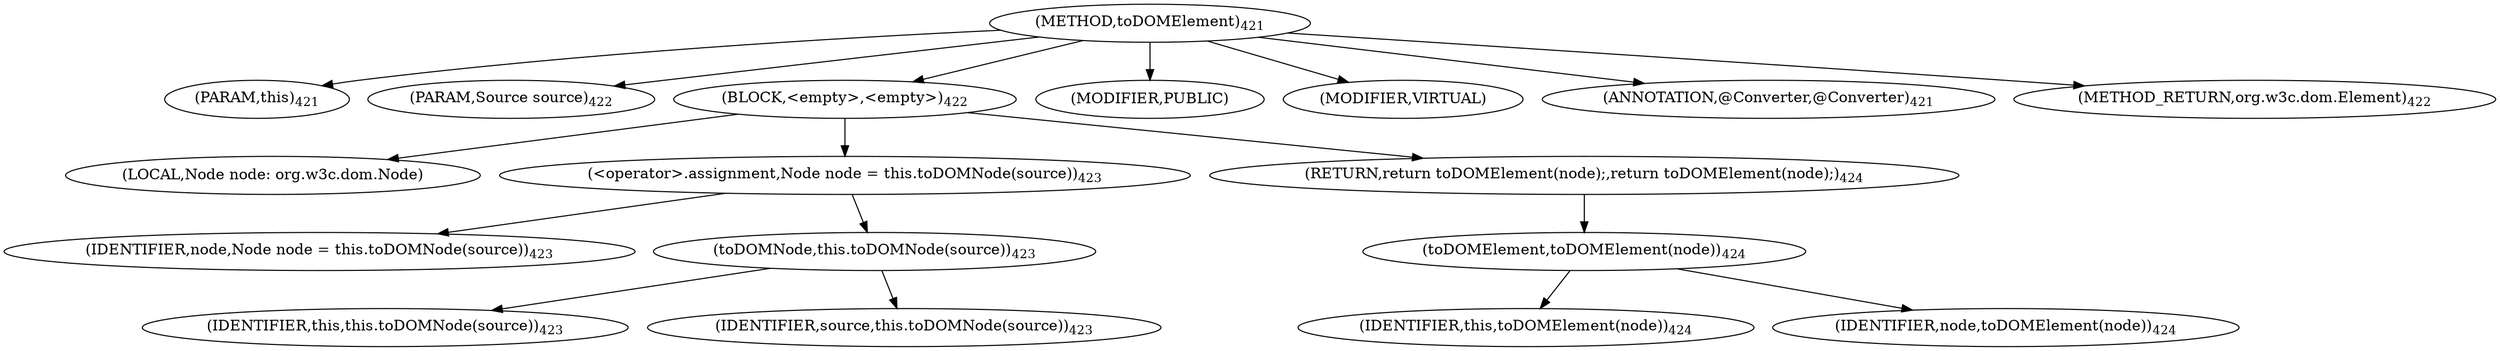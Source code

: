 digraph "toDOMElement" {  
"1095" [label = <(METHOD,toDOMElement)<SUB>421</SUB>> ]
"65" [label = <(PARAM,this)<SUB>421</SUB>> ]
"1096" [label = <(PARAM,Source source)<SUB>422</SUB>> ]
"1097" [label = <(BLOCK,&lt;empty&gt;,&lt;empty&gt;)<SUB>422</SUB>> ]
"1098" [label = <(LOCAL,Node node: org.w3c.dom.Node)> ]
"1099" [label = <(&lt;operator&gt;.assignment,Node node = this.toDOMNode(source))<SUB>423</SUB>> ]
"1100" [label = <(IDENTIFIER,node,Node node = this.toDOMNode(source))<SUB>423</SUB>> ]
"1101" [label = <(toDOMNode,this.toDOMNode(source))<SUB>423</SUB>> ]
"64" [label = <(IDENTIFIER,this,this.toDOMNode(source))<SUB>423</SUB>> ]
"1102" [label = <(IDENTIFIER,source,this.toDOMNode(source))<SUB>423</SUB>> ]
"1103" [label = <(RETURN,return toDOMElement(node);,return toDOMElement(node);)<SUB>424</SUB>> ]
"1104" [label = <(toDOMElement,toDOMElement(node))<SUB>424</SUB>> ]
"66" [label = <(IDENTIFIER,this,toDOMElement(node))<SUB>424</SUB>> ]
"1105" [label = <(IDENTIFIER,node,toDOMElement(node))<SUB>424</SUB>> ]
"1106" [label = <(MODIFIER,PUBLIC)> ]
"1107" [label = <(MODIFIER,VIRTUAL)> ]
"1108" [label = <(ANNOTATION,@Converter,@Converter)<SUB>421</SUB>> ]
"1109" [label = <(METHOD_RETURN,org.w3c.dom.Element)<SUB>422</SUB>> ]
  "1095" -> "65" 
  "1095" -> "1096" 
  "1095" -> "1097" 
  "1095" -> "1106" 
  "1095" -> "1107" 
  "1095" -> "1108" 
  "1095" -> "1109" 
  "1097" -> "1098" 
  "1097" -> "1099" 
  "1097" -> "1103" 
  "1099" -> "1100" 
  "1099" -> "1101" 
  "1101" -> "64" 
  "1101" -> "1102" 
  "1103" -> "1104" 
  "1104" -> "66" 
  "1104" -> "1105" 
}
